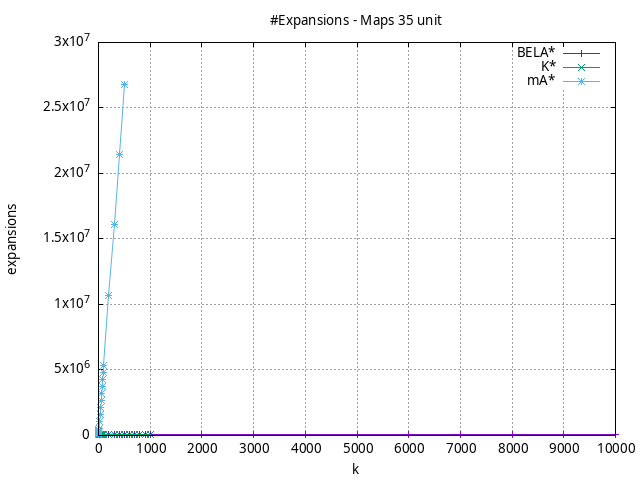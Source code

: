 #!/usr/bin/gnuplot
# -*- coding: utf-8 -*-
#
# results/maps/unit/35/random512-35.heuristic.unit.expansions.gnuplot
#
# Started on 04/07/2024 18:16:30
# Author: Carlos Linares López
set grid
set xlabel "k"
set ylabel "expansions"

set title "#Expansions - Maps 35 unit"

set terminal png enhanced font "Ariel,10"
set output 'random512-35.heuristic.unit.expansions.png'

plot "-" title "BELA*"      with linesp, "-" title "K*"      with linesp, "-" title "mA*"      with linesp

	1 53572.99
	2 53572.99
	3 53572.99
	4 53572.99
	5 53572.99
	6 53572.99
	7 53572.99
	8 53572.99
	9 53572.99
	10 53572.99
	20 53572.99
	30 53572.99
	40 53572.99
	50 53572.99
	60 53572.99
	70 53572.99
	80 53572.99
	90 53572.99
	100 53572.99
	200 53572.99
	300 53572.99
	400 53572.99
	500 53572.99
	600 53572.99
	700 53572.99
	800 53572.99
	900 53572.99
	1000 53572.99
	2000 53572.99
	3000 53572.99
	4000 53572.99
	5000 53572.99
	6000 53572.99
	7000 53572.99
	8000 53572.99
	9000 53572.99
	10000 53572.99
end
	1 53775.38
	2 55492.95
	3 55492.95
	4 55492.95
	5 55492.95
	6 55492.95
	7 55492.95
	8 55492.95
	9 55492.95
	10 55492.95
	20 55492.95
	30 55492.95
	40 55492.95
	50 55492.95
	60 55492.95
	70 55492.95
	80 55492.95
	90 55492.95
	100 55492.95
	200 55492.95
	300 55492.95
	400 55492.95
	500 55492.95
	600 55492.95
	700 55492.95
	800 55492.95
	900 55492.95
	1000 55492.95
end
	1 53572.99
	2 107097.14
	3 160577.34
	4 214238.64
	5 267892.35
	6 321480.73
	7 374842.52
	8 428355.41
	9 481921.78
	10 535471.06
	20 1071016.46
	30 1605825.37
	40 2141023.49
	50 2676302.99
	60 3211517.96
	70 3747120.13
	80 4282600.57
	90 4817873.54
	100 5353136.21
	200 10707366.11
	300 16068944.05
	400 21421617.31
	500 26780329.76
end
